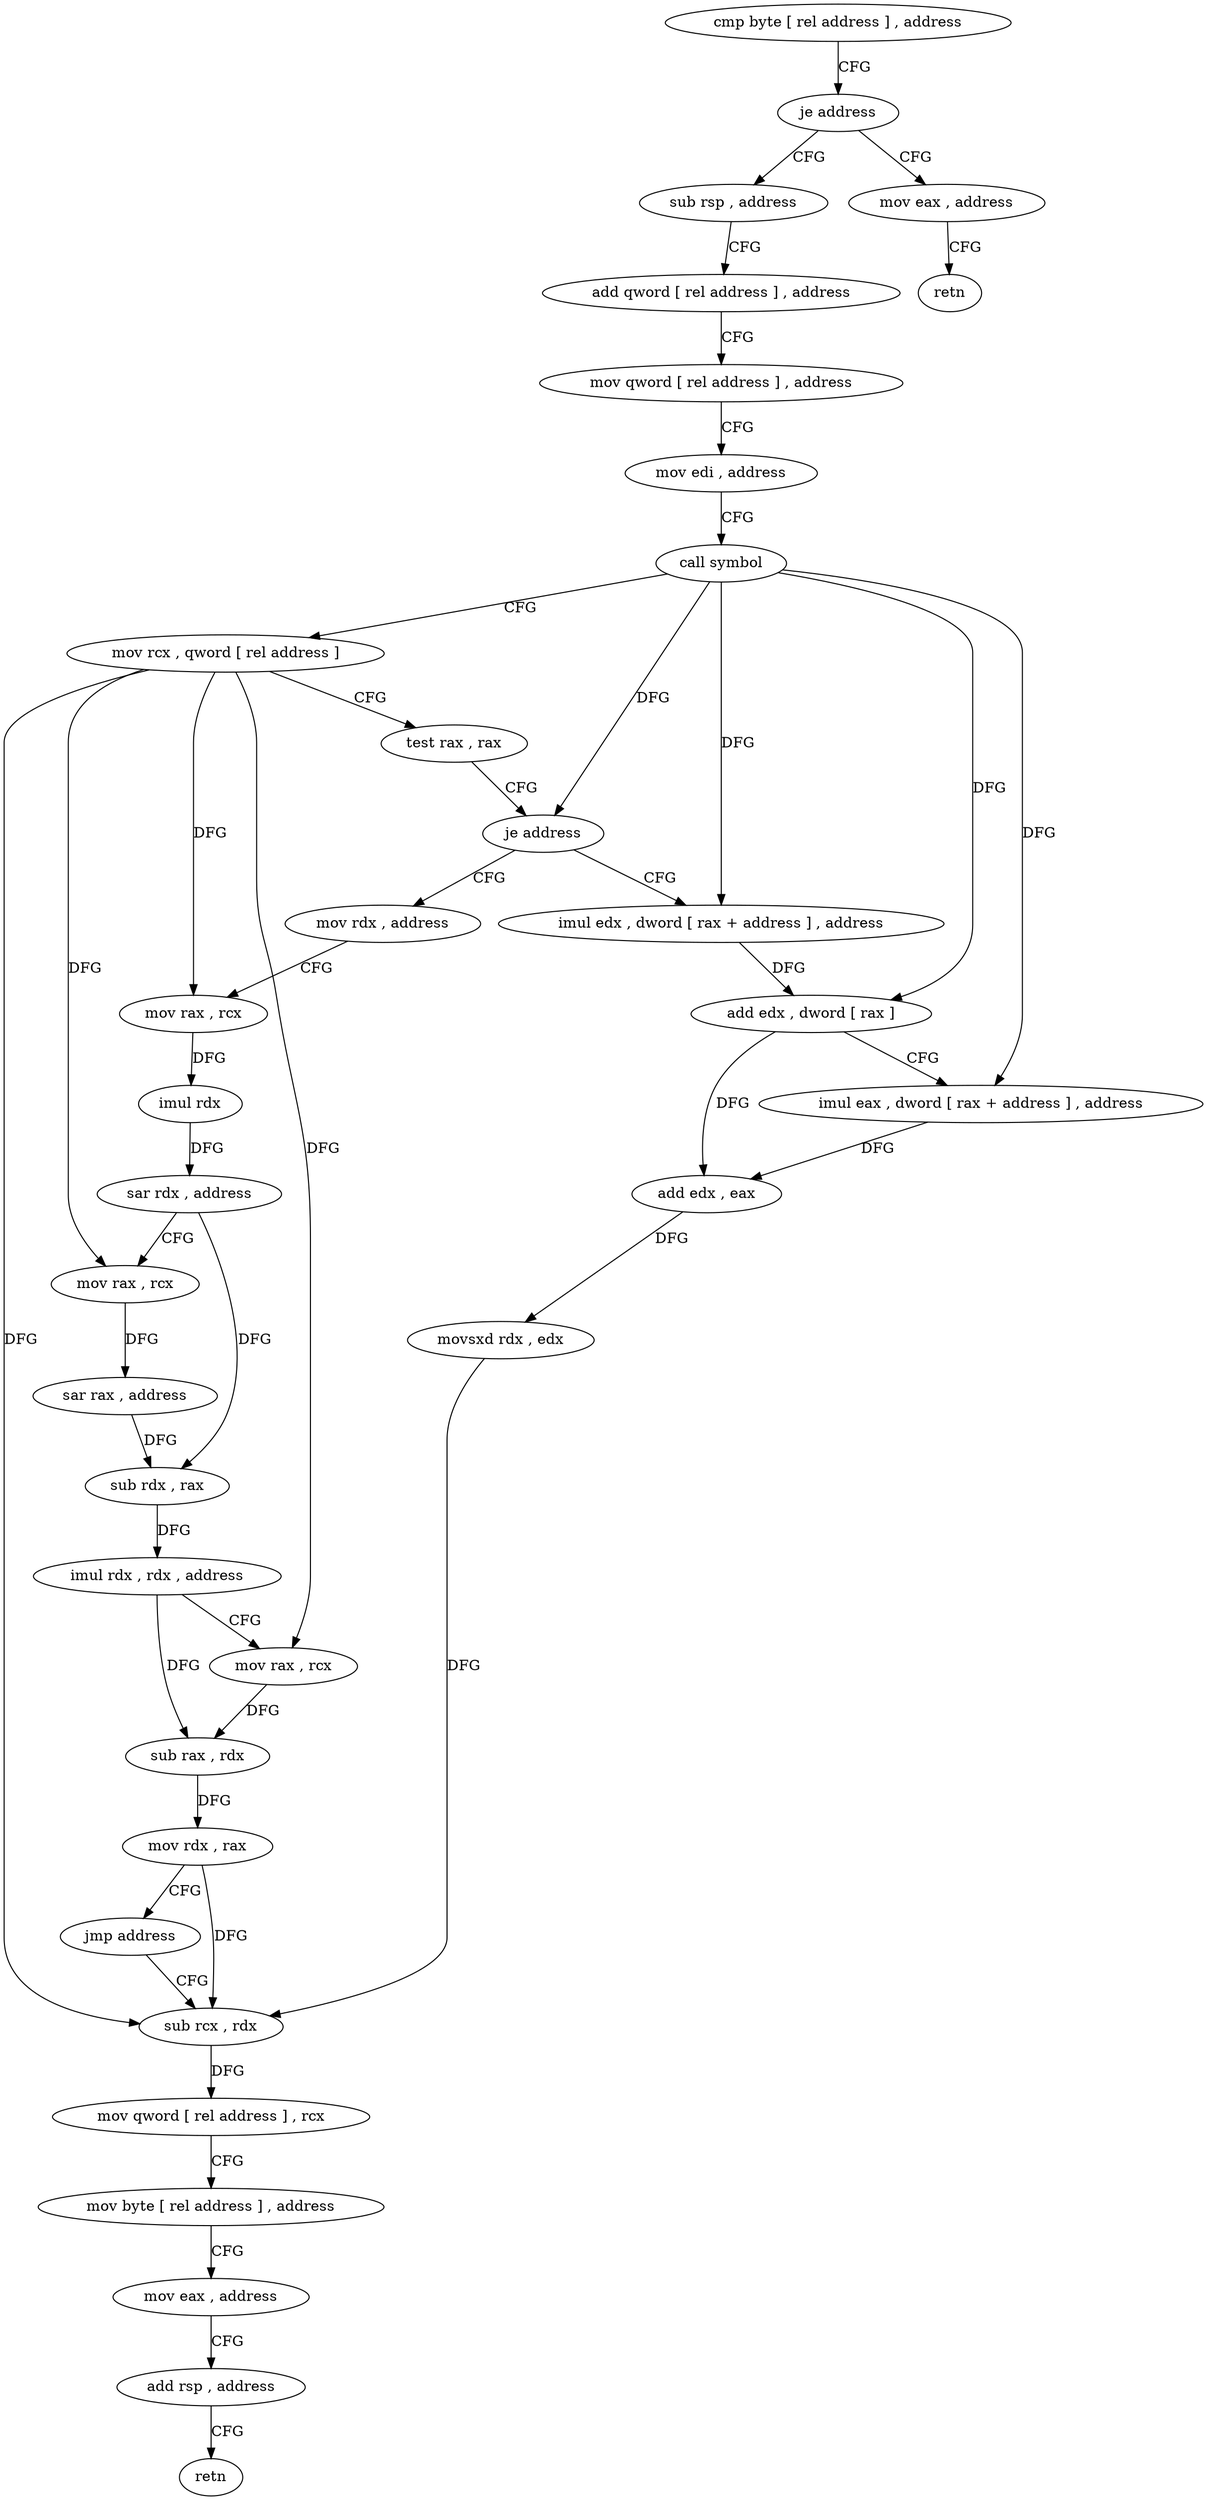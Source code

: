digraph "func" {
"4251404" [label = "cmp byte [ rel address ] , address" ]
"4251411" [label = "je address" ]
"4251419" [label = "sub rsp , address" ]
"4251413" [label = "mov eax , address" ]
"4251423" [label = "add qword [ rel address ] , address" ]
"4251434" [label = "mov qword [ rel address ] , address" ]
"4251445" [label = "mov edi , address" ]
"4251450" [label = "call symbol" ]
"4251455" [label = "mov rcx , qword [ rel address ]" ]
"4251462" [label = "test rax , rax" ]
"4251465" [label = "je address" ]
"4251512" [label = "mov rdx , address" ]
"4251467" [label = "imul edx , dword [ rax + address ] , address" ]
"4251418" [label = "retn" ]
"4251522" [label = "mov rax , rcx" ]
"4251525" [label = "imul rdx" ]
"4251528" [label = "sar rdx , address" ]
"4251532" [label = "mov rax , rcx" ]
"4251535" [label = "sar rax , address" ]
"4251539" [label = "sub rdx , rax" ]
"4251542" [label = "imul rdx , rdx , address" ]
"4251549" [label = "mov rax , rcx" ]
"4251552" [label = "sub rax , rdx" ]
"4251555" [label = "mov rdx , rax" ]
"4251558" [label = "jmp address" ]
"4251485" [label = "sub rcx , rdx" ]
"4251471" [label = "add edx , dword [ rax ]" ]
"4251473" [label = "imul eax , dword [ rax + address ] , address" ]
"4251480" [label = "add edx , eax" ]
"4251482" [label = "movsxd rdx , edx" ]
"4251488" [label = "mov qword [ rel address ] , rcx" ]
"4251495" [label = "mov byte [ rel address ] , address" ]
"4251502" [label = "mov eax , address" ]
"4251507" [label = "add rsp , address" ]
"4251511" [label = "retn" ]
"4251404" -> "4251411" [ label = "CFG" ]
"4251411" -> "4251419" [ label = "CFG" ]
"4251411" -> "4251413" [ label = "CFG" ]
"4251419" -> "4251423" [ label = "CFG" ]
"4251413" -> "4251418" [ label = "CFG" ]
"4251423" -> "4251434" [ label = "CFG" ]
"4251434" -> "4251445" [ label = "CFG" ]
"4251445" -> "4251450" [ label = "CFG" ]
"4251450" -> "4251455" [ label = "CFG" ]
"4251450" -> "4251465" [ label = "DFG" ]
"4251450" -> "4251467" [ label = "DFG" ]
"4251450" -> "4251471" [ label = "DFG" ]
"4251450" -> "4251473" [ label = "DFG" ]
"4251455" -> "4251462" [ label = "CFG" ]
"4251455" -> "4251522" [ label = "DFG" ]
"4251455" -> "4251532" [ label = "DFG" ]
"4251455" -> "4251549" [ label = "DFG" ]
"4251455" -> "4251485" [ label = "DFG" ]
"4251462" -> "4251465" [ label = "CFG" ]
"4251465" -> "4251512" [ label = "CFG" ]
"4251465" -> "4251467" [ label = "CFG" ]
"4251512" -> "4251522" [ label = "CFG" ]
"4251467" -> "4251471" [ label = "DFG" ]
"4251522" -> "4251525" [ label = "DFG" ]
"4251525" -> "4251528" [ label = "DFG" ]
"4251528" -> "4251532" [ label = "CFG" ]
"4251528" -> "4251539" [ label = "DFG" ]
"4251532" -> "4251535" [ label = "DFG" ]
"4251535" -> "4251539" [ label = "DFG" ]
"4251539" -> "4251542" [ label = "DFG" ]
"4251542" -> "4251549" [ label = "CFG" ]
"4251542" -> "4251552" [ label = "DFG" ]
"4251549" -> "4251552" [ label = "DFG" ]
"4251552" -> "4251555" [ label = "DFG" ]
"4251555" -> "4251558" [ label = "CFG" ]
"4251555" -> "4251485" [ label = "DFG" ]
"4251558" -> "4251485" [ label = "CFG" ]
"4251485" -> "4251488" [ label = "DFG" ]
"4251471" -> "4251473" [ label = "CFG" ]
"4251471" -> "4251480" [ label = "DFG" ]
"4251473" -> "4251480" [ label = "DFG" ]
"4251480" -> "4251482" [ label = "DFG" ]
"4251482" -> "4251485" [ label = "DFG" ]
"4251488" -> "4251495" [ label = "CFG" ]
"4251495" -> "4251502" [ label = "CFG" ]
"4251502" -> "4251507" [ label = "CFG" ]
"4251507" -> "4251511" [ label = "CFG" ]
}
